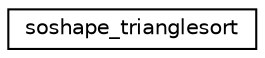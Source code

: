 digraph "Graphical Class Hierarchy"
{
 // LATEX_PDF_SIZE
  edge [fontname="Helvetica",fontsize="10",labelfontname="Helvetica",labelfontsize="10"];
  node [fontname="Helvetica",fontsize="10",shape=record];
  rankdir="LR";
  Node0 [label="soshape_trianglesort",height=0.2,width=0.4,color="black", fillcolor="white", style="filled",URL="$classsoshape__trianglesort.html",tooltip=" "];
}
